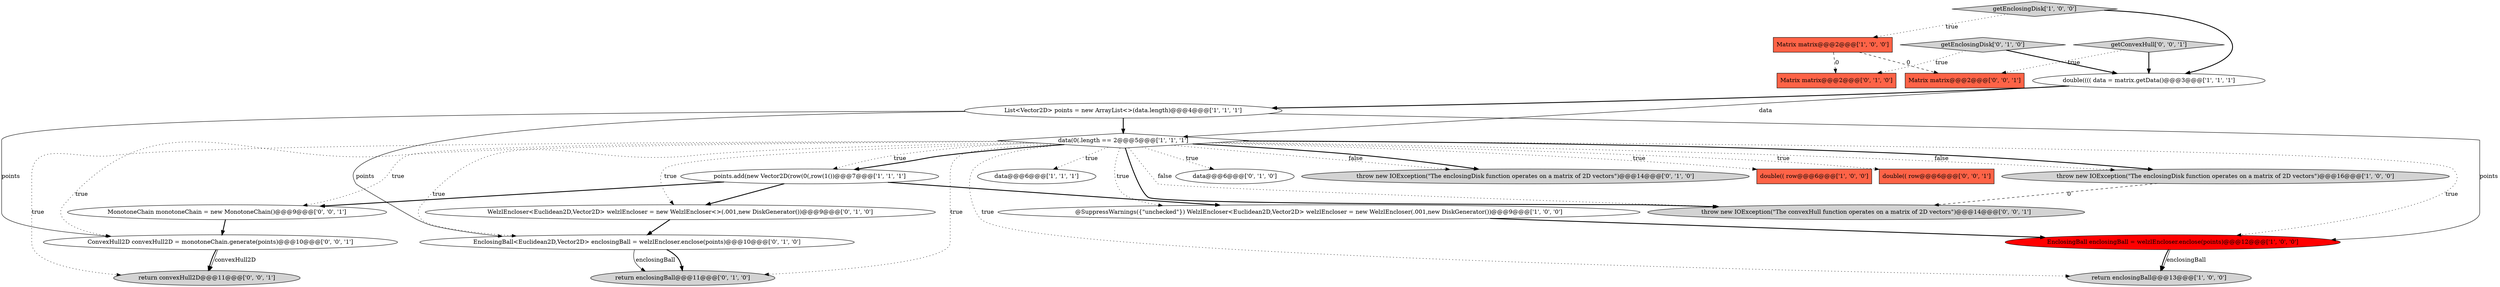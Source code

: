 digraph {
0 [style = filled, label = "Matrix matrix@@@2@@@['1', '0', '0']", fillcolor = tomato, shape = box image = "AAA1AAABBB1BBB"];
8 [style = filled, label = "data(0(.length == 2@@@5@@@['1', '1', '1']", fillcolor = white, shape = diamond image = "AAA0AAABBB1BBB"];
3 [style = filled, label = "getEnclosingDisk['1', '0', '0']", fillcolor = lightgray, shape = diamond image = "AAA0AAABBB1BBB"];
15 [style = filled, label = "return enclosingBall@@@11@@@['0', '1', '0']", fillcolor = lightgray, shape = ellipse image = "AAA0AAABBB2BBB"];
24 [style = filled, label = "Matrix matrix@@@2@@@['0', '0', '1']", fillcolor = tomato, shape = box image = "AAA0AAABBB3BBB"];
2 [style = filled, label = "data@@@6@@@['1', '1', '1']", fillcolor = white, shape = ellipse image = "AAA0AAABBB1BBB"];
11 [style = filled, label = "double(((( data = matrix.getData()@@@3@@@['1', '1', '1']", fillcolor = white, shape = ellipse image = "AAA0AAABBB1BBB"];
25 [style = filled, label = "return convexHull2D@@@11@@@['0', '0', '1']", fillcolor = lightgray, shape = ellipse image = "AAA0AAABBB3BBB"];
9 [style = filled, label = "List<Vector2D> points = new ArrayList<>(data.length)@@@4@@@['1', '1', '1']", fillcolor = white, shape = ellipse image = "AAA0AAABBB1BBB"];
16 [style = filled, label = "EnclosingBall<Euclidean2D,Vector2D> enclosingBall = welzlEncloser.enclose(points)@@@10@@@['0', '1', '0']", fillcolor = white, shape = ellipse image = "AAA0AAABBB2BBB"];
19 [style = filled, label = "throw new IOException(\"The convexHull function operates on a matrix of 2D vectors\")@@@14@@@['0', '0', '1']", fillcolor = lightgray, shape = ellipse image = "AAA0AAABBB3BBB"];
7 [style = filled, label = "@SuppressWarnings({\"unchecked\"}) WelzlEncloser<Euclidean2D,Vector2D> welzlEncloser = new WelzlEncloser(.001,new DiskGenerator())@@@9@@@['1', '0', '0']", fillcolor = white, shape = ellipse image = "AAA0AAABBB1BBB"];
18 [style = filled, label = "data@@@6@@@['0', '1', '0']", fillcolor = white, shape = ellipse image = "AAA0AAABBB2BBB"];
22 [style = filled, label = "ConvexHull2D convexHull2D = monotoneChain.generate(points)@@@10@@@['0', '0', '1']", fillcolor = white, shape = ellipse image = "AAA0AAABBB3BBB"];
10 [style = filled, label = "return enclosingBall@@@13@@@['1', '0', '0']", fillcolor = lightgray, shape = ellipse image = "AAA0AAABBB1BBB"];
12 [style = filled, label = "WelzlEncloser<Euclidean2D,Vector2D> welzlEncloser = new WelzlEncloser<>(.001,new DiskGenerator())@@@9@@@['0', '1', '0']", fillcolor = white, shape = ellipse image = "AAA0AAABBB2BBB"];
14 [style = filled, label = "throw new IOException(\"The enclosingDisk function operates on a matrix of 2D vectors\")@@@14@@@['0', '1', '0']", fillcolor = lightgray, shape = ellipse image = "AAA0AAABBB2BBB"];
21 [style = filled, label = "MonotoneChain monotoneChain = new MonotoneChain()@@@9@@@['0', '0', '1']", fillcolor = white, shape = ellipse image = "AAA0AAABBB3BBB"];
4 [style = filled, label = "points.add(new Vector2D(row(0(,row(1())@@@7@@@['1', '1', '1']", fillcolor = white, shape = ellipse image = "AAA0AAABBB1BBB"];
1 [style = filled, label = "double(( row@@@6@@@['1', '0', '0']", fillcolor = tomato, shape = box image = "AAA0AAABBB1BBB"];
13 [style = filled, label = "Matrix matrix@@@2@@@['0', '1', '0']", fillcolor = tomato, shape = box image = "AAA1AAABBB2BBB"];
5 [style = filled, label = "EnclosingBall enclosingBall = welzlEncloser.enclose(points)@@@12@@@['1', '0', '0']", fillcolor = red, shape = ellipse image = "AAA1AAABBB1BBB"];
6 [style = filled, label = "throw new IOException(\"The enclosingDisk function operates on a matrix of 2D vectors\")@@@16@@@['1', '0', '0']", fillcolor = lightgray, shape = ellipse image = "AAA0AAABBB1BBB"];
17 [style = filled, label = "getEnclosingDisk['0', '1', '0']", fillcolor = lightgray, shape = diamond image = "AAA0AAABBB2BBB"];
23 [style = filled, label = "getConvexHull['0', '0', '1']", fillcolor = lightgray, shape = diamond image = "AAA0AAABBB3BBB"];
20 [style = filled, label = "double(( row@@@6@@@['0', '0', '1']", fillcolor = tomato, shape = box image = "AAA0AAABBB3BBB"];
5->10 [style = bold, label=""];
16->15 [style = bold, label=""];
22->25 [style = bold, label=""];
9->16 [style = solid, label="points"];
8->25 [style = dotted, label="true"];
8->6 [style = dotted, label="false"];
8->21 [style = dotted, label="true"];
8->19 [style = bold, label=""];
8->2 [style = dotted, label="true"];
8->14 [style = dotted, label="false"];
11->8 [style = solid, label="data"];
9->22 [style = solid, label="points"];
8->16 [style = dotted, label="true"];
3->11 [style = bold, label=""];
4->21 [style = bold, label=""];
8->14 [style = bold, label=""];
8->7 [style = dotted, label="true"];
8->15 [style = dotted, label="true"];
8->6 [style = bold, label=""];
12->16 [style = bold, label=""];
5->10 [style = solid, label="enclosingBall"];
8->10 [style = dotted, label="true"];
11->9 [style = bold, label=""];
9->8 [style = bold, label=""];
22->25 [style = solid, label="convexHull2D"];
8->4 [style = dotted, label="true"];
4->7 [style = bold, label=""];
16->15 [style = solid, label="enclosingBall"];
8->1 [style = dotted, label="true"];
7->5 [style = bold, label=""];
9->5 [style = solid, label="points"];
8->12 [style = dotted, label="true"];
8->5 [style = dotted, label="true"];
21->22 [style = bold, label=""];
0->13 [style = dashed, label="0"];
6->19 [style = dashed, label="0"];
3->0 [style = dotted, label="true"];
8->22 [style = dotted, label="true"];
4->12 [style = bold, label=""];
8->18 [style = dotted, label="true"];
0->24 [style = dashed, label="0"];
8->20 [style = dotted, label="true"];
8->4 [style = bold, label=""];
23->11 [style = bold, label=""];
17->13 [style = dotted, label="true"];
23->24 [style = dotted, label="true"];
8->19 [style = dotted, label="false"];
17->11 [style = bold, label=""];
}
